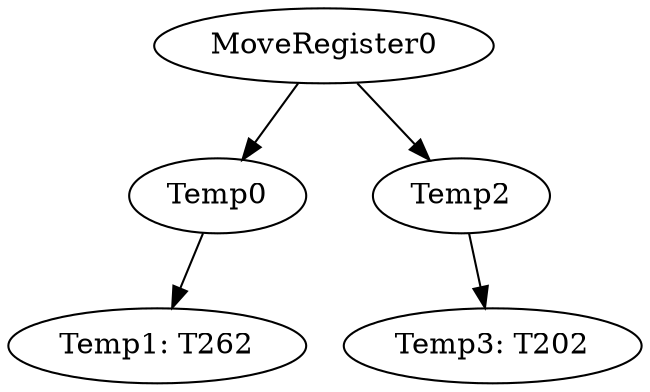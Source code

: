 digraph {
	ordering = out;
	MoveRegister0 -> Temp0;
	MoveRegister0 -> Temp2;
	Temp2 -> "Temp3: T202";
	Temp0 -> "Temp1: T262";
}


